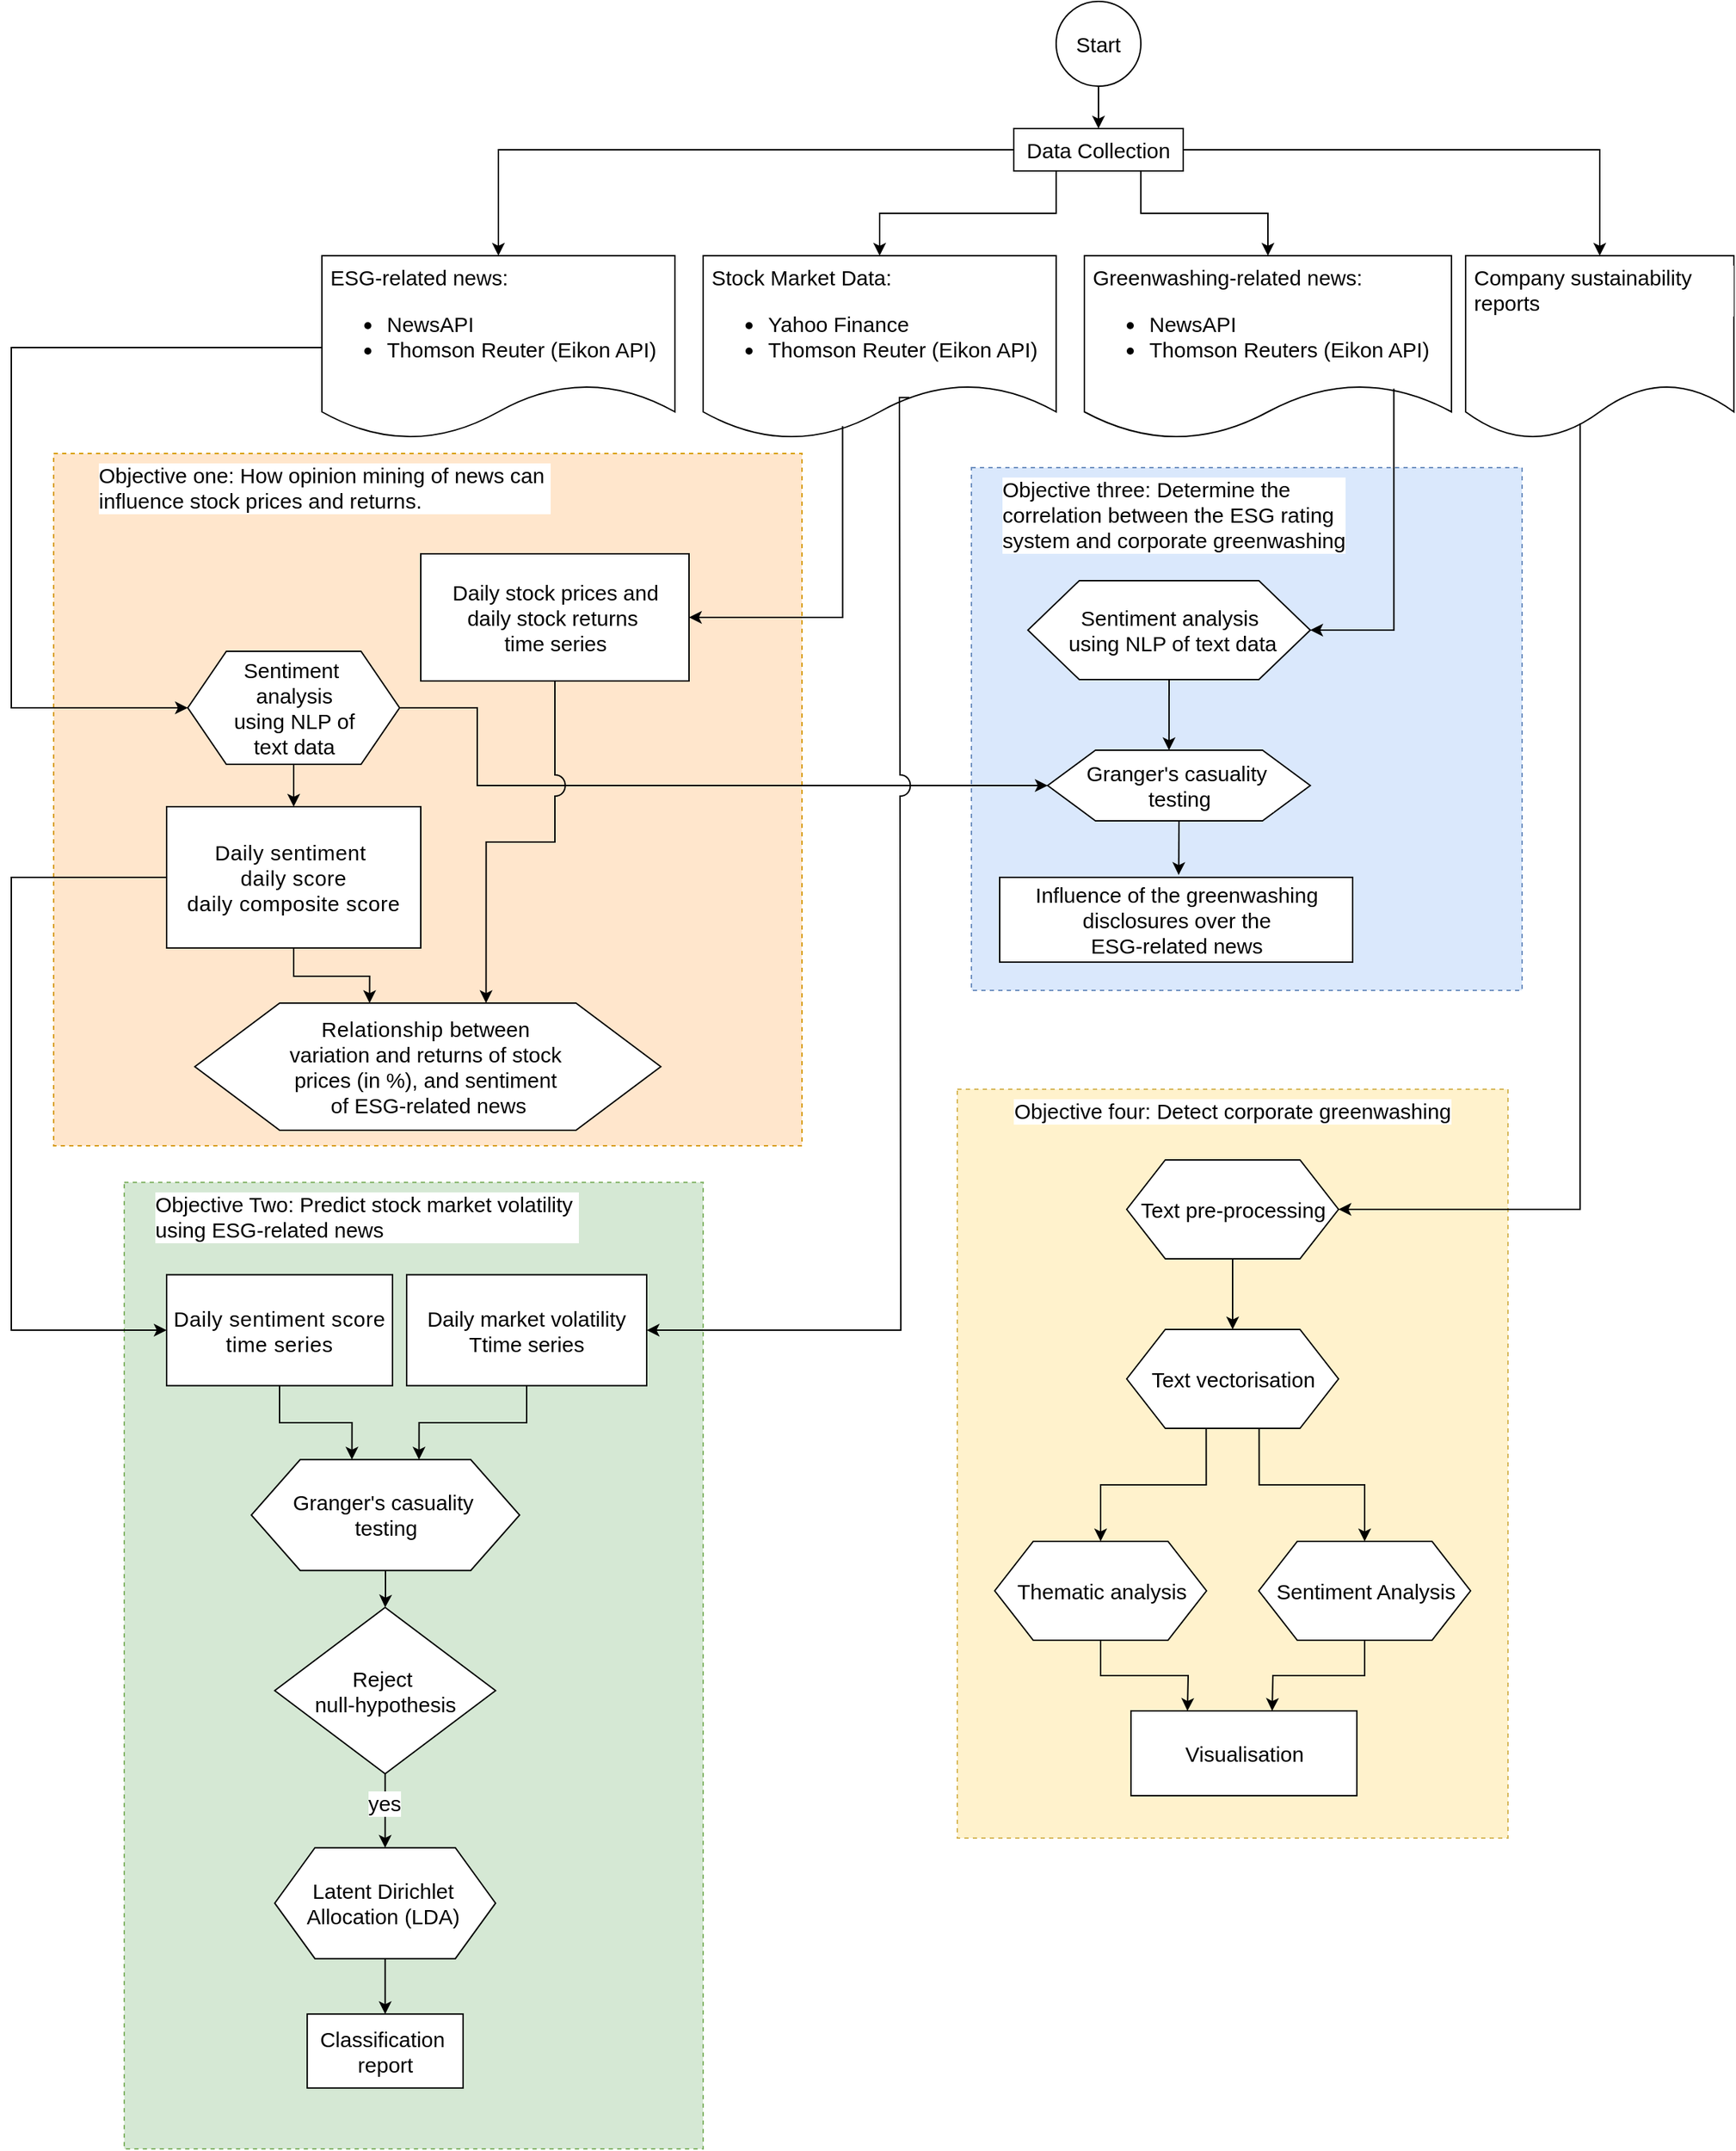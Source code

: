 <mxfile version="24.7.5">
  <diagram name="Page-1" id="VLJDBwGc8tw-kBL-8N2p">
    <mxGraphModel dx="2560" dy="2358" grid="1" gridSize="10" guides="1" tooltips="1" connect="1" arrows="1" fold="1" page="1" pageScale="1" pageWidth="827" pageHeight="1169" math="0" shadow="0">
      <root>
        <mxCell id="0" />
        <mxCell id="1" parent="0" />
        <mxCell id="x328PwAZrwwHZPL1ipOy-11" value="&lt;font style=&quot;font-size: 15px;&quot;&gt;&lt;font style=&quot;font-size: 15px;&quot;&gt;Objective three:&amp;nbsp;&lt;span style=&quot;font-family: sans-serif; font-size: 15.083px; white-space: pre;&quot;&gt;Determine the &lt;/span&gt;&lt;/font&gt;&lt;/font&gt;&lt;div&gt;&lt;font style=&quot;font-size: 15px;&quot;&gt;&lt;font style=&quot;font-size: 15px;&quot;&gt;&lt;span style=&quot;font-family: sans-serif; font-size: 15.083px; white-space: pre;&quot;&gt;correlation &lt;/span&gt;&lt;/font&gt;&lt;/font&gt;&lt;span style=&quot;font-family: sans-serif; font-size: 15.083px; white-space: pre;&quot;&gt;between the &lt;/span&gt;&lt;span style=&quot;font-family: sans-serif; font-size: 15.083px; white-space: pre;&quot;&gt;ESG &lt;/span&gt;&lt;span style=&quot;font-family: sans-serif; font-size: 15.083px; white-space: pre;&quot;&gt;rating &lt;/span&gt;&lt;/div&gt;&lt;div&gt;&lt;span style=&quot;font-family: sans-serif; font-size: 15.083px; white-space: pre;&quot;&gt;system and &lt;/span&gt;&lt;span style=&quot;font-family: sans-serif; font-size: 15.083px; white-space: pre;&quot;&gt;corporate greenwashing&lt;/span&gt;&lt;/div&gt;" style="rounded=0;whiteSpace=wrap;html=1;fontSize=15;verticalAlign=top;horizontal=1;labelBackgroundColor=default;align=left;dashed=1;fillColor=#dae8fc;spacingLeft=20;strokeColor=#6c8ebf;" parent="1" vertex="1">
          <mxGeometry x="490" y="170" width="390" height="370" as="geometry" />
        </mxCell>
        <mxCell id="x328PwAZrwwHZPL1ipOy-22" value="&lt;div style=&quot;font-size: 15px;&quot;&gt;&lt;span style=&quot;font-size: 15px;&quot;&gt;Objective one: H&lt;font face=&quot;sans-serif&quot;&gt;&lt;span style=&quot;white-space: pre;&quot;&gt;ow opinion mining &lt;/span&gt;&lt;/font&gt;&lt;/span&gt;&lt;span style=&quot;font-family: sans-serif; font-size: 15.083px; white-space: pre;&quot;&gt;of news &lt;/span&gt;&lt;span style=&quot;font-family: sans-serif; font-size: 15.083px; white-space: pre;&quot;&gt;can &lt;/span&gt;&lt;/div&gt;&lt;div style=&quot;font-size: 15px;&quot;&gt;&lt;span style=&quot;font-family: sans-serif; font-size: 15.083px; white-space: pre;&quot;&gt;influence &lt;/span&gt;&lt;span style=&quot;font-family: sans-serif; font-size: 15.083px; white-space: pre;&quot;&gt;stock prices and returns.&lt;/span&gt;&lt;font face=&quot;sans-serif&quot;&gt;&lt;span style=&quot;white-space: pre;&quot;&gt; &lt;/span&gt;&lt;/font&gt;&lt;/div&gt;" style="rounded=0;whiteSpace=wrap;html=1;verticalAlign=top;strokeWidth=1;dashed=1;fontSize=15;align=left;labelBackgroundColor=default;movable=1;resizable=1;rotatable=1;deletable=1;editable=1;locked=0;connectable=1;fillColor=#ffe6cc;spacingLeft=30;strokeColor=#d79b00;" parent="1" vertex="1">
          <mxGeometry x="-160" y="160" width="530" height="490" as="geometry" />
        </mxCell>
        <mxCell id="x328PwAZrwwHZPL1ipOy-7" value="&lt;span style=&quot;font-size: 15px;&quot;&gt;Greenwashing-related news:&lt;/span&gt;&lt;br style=&quot;font-size: 15px;&quot;&gt;&lt;ul style=&quot;font-size: 15px;&quot;&gt;&lt;li style=&quot;font-size: 15px;&quot;&gt;&lt;font style=&quot;font-size: 15px;&quot;&gt;NewsAPI&lt;/font&gt;&lt;/li&gt;&lt;li style=&quot;font-size: 15px;&quot;&gt;&lt;font style=&quot;font-size: 15px;&quot;&gt;Thomson Reuters (Eikon API)&lt;/font&gt;&lt;/li&gt;&lt;/ul&gt;" style="shape=document;whiteSpace=wrap;html=1;boundedLbl=1;align=left;fontSize=15;verticalAlign=top;rounded=0;fontColor=#000000;labelBackgroundColor=default;spacingLeft=4;" parent="1" vertex="1">
          <mxGeometry x="570" y="20" width="260" height="130" as="geometry" />
        </mxCell>
        <mxCell id="x328PwAZrwwHZPL1ipOy-20" value="&lt;span style=&quot;font-size: 15px;&quot;&gt;Stock Market Data:&lt;br style=&quot;font-size: 15px;&quot;&gt;&lt;/span&gt;&lt;ul style=&quot;font-size: 15px;&quot;&gt;&lt;li style=&quot;font-size: 15px;&quot;&gt;&lt;span style=&quot;font-size: 15px;&quot;&gt;Yahoo Finance&lt;/span&gt;&lt;/li&gt;&lt;li style=&quot;font-size: 15px;&quot;&gt;&lt;font style=&quot;font-size: 15px;&quot;&gt;Thomson Reuter (Eikon API)&lt;/font&gt;&lt;/li&gt;&lt;/ul&gt;" style="shape=document;whiteSpace=wrap;html=1;boundedLbl=1;align=left;size=0.3;fontSize=15;verticalAlign=top;rounded=0;fontColor=#000000;labelBackgroundColor=default;spacingLeft=4;" parent="1" vertex="1">
          <mxGeometry x="300" y="20" width="250" height="130" as="geometry" />
        </mxCell>
        <mxCell id="x328PwAZrwwHZPL1ipOy-73" style="edgeStyle=orthogonalEdgeStyle;orthogonalLoop=1;jettySize=auto;html=1;fontSize=15;" parent="1" source="x328PwAZrwwHZPL1ipOy-71" target="x328PwAZrwwHZPL1ipOy-72" edge="1">
          <mxGeometry relative="1" as="geometry" />
        </mxCell>
        <mxCell id="x328PwAZrwwHZPL1ipOy-71" value="&lt;font style=&quot;font-size: 15px;&quot;&gt;Start&lt;/font&gt;" style="strokeWidth=1;html=1;shape=mxgraph.flowchart.start_2;whiteSpace=wrap;fontSize=15;" parent="1" vertex="1">
          <mxGeometry x="550" y="-160" width="60" height="60" as="geometry" />
        </mxCell>
        <mxCell id="x328PwAZrwwHZPL1ipOy-72" value="&lt;font style=&quot;font-size: 15px;&quot;&gt;Data Collection&lt;/font&gt;" style="rounded=0;whiteSpace=wrap;html=1;fontSize=15;verticalAlign=middle;fontColor=#000000;labelBackgroundColor=default;" parent="1" vertex="1">
          <mxGeometry x="520" y="-70" width="120" height="30" as="geometry" />
        </mxCell>
        <mxCell id="x328PwAZrwwHZPL1ipOy-76" value="Company sustainability reports" style="shape=document;whiteSpace=wrap;html=1;boundedLbl=1;align=left;fontSize=15;verticalAlign=top;rounded=0;fontColor=#000000;labelBackgroundColor=default;spacingLeft=4;" parent="1" vertex="1">
          <mxGeometry x="840" y="20" width="190" height="130" as="geometry" />
        </mxCell>
        <mxCell id="x328PwAZrwwHZPL1ipOy-122" style="edgeStyle=orthogonalEdgeStyle;curved=0;rounded=0;jumpStyle=arc;jumpSize=15;orthogonalLoop=1;jettySize=auto;html=1;entryX=0;entryY=0.5;entryDx=0;entryDy=0;strokeColor=default;strokeWidth=1;align=center;verticalAlign=middle;fontFamily=Helvetica;fontSize=10;fontColor=#000000;labelBackgroundColor=default;endArrow=classic;" parent="1" source="x328PwAZrwwHZPL1ipOy-42" target="x328PwAZrwwHZPL1ipOy-61" edge="1">
          <mxGeometry relative="1" as="geometry">
            <Array as="points">
              <mxPoint x="140" y="340" />
              <mxPoint x="140" y="395" />
            </Array>
          </mxGeometry>
        </mxCell>
        <mxCell id="x328PwAZrwwHZPL1ipOy-42" value="&lt;span style=&quot;text-align: start; font-size: 15px;&quot;&gt;&lt;font style=&quot;font-size: 15px;&quot;&gt;Sentiment&amp;nbsp;&lt;/font&gt;&lt;/span&gt;&lt;div style=&quot;font-size: 15px;&quot;&gt;&lt;span style=&quot;text-align: start; font-size: 15px;&quot;&gt;&lt;font style=&quot;font-size: 15px;&quot;&gt;analysis&lt;/font&gt;&lt;/span&gt;&lt;div style=&quot;font-size: 15px;&quot;&gt;&lt;span style=&quot;text-align: start; font-size: 15px;&quot;&gt;&lt;font style=&quot;font-size: 15px;&quot;&gt;&amp;nbsp;using NLP of&amp;nbsp;&lt;/font&gt;&lt;/span&gt;&lt;/div&gt;&lt;div style=&quot;font-size: 15px;&quot;&gt;&lt;span style=&quot;text-align: start; font-size: 15px;&quot;&gt;&lt;font style=&quot;font-size: 15px;&quot;&gt;text data&lt;/font&gt;&lt;/span&gt;&lt;/div&gt;&lt;/div&gt;" style="verticalLabelPosition=middle;verticalAlign=middle;html=1;shape=hexagon;perimeter=hexagonPerimeter2;arcSize=6;size=0.182;labelPosition=center;align=center;rounded=0;fontColor=#000000;labelBackgroundColor=default;fontSize=15;" parent="1" vertex="1">
          <mxGeometry x="-65" y="300" width="150" height="80" as="geometry" />
        </mxCell>
        <mxCell id="x328PwAZrwwHZPL1ipOy-27" value="&lt;span style=&quot;font-size: 15px;&quot;&gt;Daily stock prices and daily stock returns&amp;nbsp;&lt;/span&gt;&lt;div style=&quot;font-size: 15px;&quot;&gt;&lt;span style=&quot;font-size: 15px;&quot;&gt;time series&lt;/span&gt;&lt;/div&gt;" style="rounded=0;whiteSpace=wrap;html=1;fontSize=15;fontColor=#000000;labelBackgroundColor=default;spacingLeft=7;spacingRight=6;" parent="1" vertex="1">
          <mxGeometry x="100" y="231" width="190" height="90" as="geometry" />
        </mxCell>
        <mxCell id="x328PwAZrwwHZPL1ipOy-28" value="&lt;div style=&quot;font-size: 15px;&quot;&gt;&lt;font style=&quot;font-size: 15px;&quot;&gt;&lt;span style=&quot;font-size: 15px; letter-spacing: 0.32px;&quot;&gt;Daily sentiment&amp;nbsp;&lt;/span&gt;&lt;/font&gt;&lt;/div&gt;&lt;div style=&quot;font-size: 15px;&quot;&gt;&lt;font style=&quot;font-size: 15px;&quot;&gt;&lt;span style=&quot;font-size: 15px; letter-spacing: 0.32px;&quot;&gt;daily score&lt;/span&gt;&lt;/font&gt;&lt;/div&gt;&lt;div style=&quot;font-size: 15px;&quot;&gt;&lt;font style=&quot;font-size: 15px;&quot;&gt;&lt;span style=&quot;font-size: 15px; letter-spacing: 0.32px;&quot;&gt;daily composite score&lt;/span&gt;&lt;/font&gt;&lt;/div&gt;" style="rounded=0;whiteSpace=wrap;html=1;fontSize=15;fontColor=#000000;labelBackgroundColor=default;" parent="1" vertex="1">
          <mxGeometry x="-80" y="410" width="180" height="100" as="geometry" />
        </mxCell>
        <mxCell id="x328PwAZrwwHZPL1ipOy-30" value="&lt;div style=&quot;font-size: 15px;&quot;&gt;&lt;font face=&quot;Helvetica&quot; style=&quot;font-size: 15px;&quot;&gt;&lt;font style=&quot;font-size: 15px;&quot;&gt;&lt;span style=&quot;letter-spacing: 0.32px; font-size: 15px;&quot;&gt;Relationship&amp;nbsp;&lt;/span&gt;&lt;/font&gt;&lt;span style=&quot;font-size: 15px;&quot;&gt;between&amp;nbsp;&lt;/span&gt;&lt;/font&gt;&lt;/div&gt;&lt;div style=&quot;font-size: 15px;&quot;&gt;&lt;font style=&quot;font-size: 15px;&quot;&gt;&lt;font face=&quot;Helvetica&quot; style=&quot;font-size: 15px;&quot;&gt;&lt;span style=&quot;font-size: 15px;&quot;&gt;variation&amp;nbsp;&lt;/span&gt;&lt;/font&gt;&lt;font style=&quot;font-size: 15px;&quot; face=&quot;Helvetica&quot;&gt;and returns&amp;nbsp;&lt;/font&gt;of stock&amp;nbsp;&lt;/font&gt;&lt;/div&gt;&lt;div style=&quot;font-size: 15px;&quot;&gt;&lt;font style=&quot;font-size: 15px;&quot;&gt;prices (in %)&lt;font style=&quot;font-size: 15px;&quot; face=&quot;Helvetica&quot;&gt;,&amp;nbsp;&lt;/font&gt;&lt;/font&gt;&lt;font face=&quot;Helvetica&quot; style=&quot;font-size: 15px;&quot;&gt;and sentiment&amp;nbsp;&lt;/font&gt;&lt;/div&gt;&lt;div style=&quot;font-size: 15px;&quot;&gt;&lt;font face=&quot;Helvetica&quot; style=&quot;font-size: 15px;&quot;&gt;of&amp;nbsp;&lt;/font&gt;ESG-related news&lt;/div&gt;&#x9;&#x9;" style="verticalLabelPosition=middle;verticalAlign=middle;html=1;shape=hexagon;perimeter=hexagonPerimeter2;arcSize=6;size=0.182;labelPosition=center;align=center;rounded=0;fontColor=#000000;labelBackgroundColor=default;fontSize=15;" parent="1" vertex="1">
          <mxGeometry x="-60" y="549" width="330" height="90" as="geometry" />
        </mxCell>
        <mxCell id="x328PwAZrwwHZPL1ipOy-60" value="&lt;span style=&quot;text-align: start; font-size: 15px;&quot;&gt;&lt;font style=&quot;font-size: 15px;&quot;&gt;Sentiment analysis&lt;/font&gt;&lt;/span&gt;&lt;div style=&quot;font-size: 15px;&quot;&gt;&lt;span style=&quot;text-align: start; font-size: 15px;&quot;&gt;&lt;font style=&quot;font-size: 15px;&quot;&gt;&amp;nbsp;using NLP of text data&lt;/font&gt;&lt;/span&gt;&lt;/div&gt;" style="verticalLabelPosition=middle;verticalAlign=middle;html=1;shape=hexagon;perimeter=hexagonPerimeter2;arcSize=6;size=0.182;labelPosition=center;align=center;rounded=0;fontColor=#000000;labelBackgroundColor=default;fontSize=15;" parent="1" vertex="1">
          <mxGeometry x="530" y="250" width="200" height="70" as="geometry" />
        </mxCell>
        <mxCell id="x328PwAZrwwHZPL1ipOy-61" value="&lt;span style=&quot;white-space: pre; font-size: 15px;&quot;&gt;&lt;font style=&quot;font-size: 15px;&quot; face=&quot;Helvetica&quot;&gt;Granger&#39;s casuality &lt;/font&gt;&lt;/span&gt;&lt;div style=&quot;font-size: 15px;&quot;&gt;&lt;span style=&quot;white-space: pre; font-size: 15px;&quot;&gt;&lt;font style=&quot;font-size: 15px;&quot; face=&quot;Helvetica&quot;&gt;testing&lt;/font&gt;&lt;/span&gt;&lt;/div&gt;" style="verticalLabelPosition=middle;verticalAlign=middle;html=1;shape=hexagon;perimeter=hexagonPerimeter2;arcSize=6;size=0.182;labelPosition=center;align=center;rounded=0;fontColor=#000000;labelBackgroundColor=default;fontSize=15;" parent="1" vertex="1">
          <mxGeometry x="544" y="370" width="186" height="50" as="geometry" />
        </mxCell>
        <mxCell id="x328PwAZrwwHZPL1ipOy-65" value="Influence of the greenwashing &#xa;disclosures over the &#xa;ESG-related news" style="verticalLabelPosition=middle;verticalAlign=middle;html=1;shape=mxgraph.basic.rect;fillColor2=none;strokeWidth=1;size=20;indent=5;labelPosition=center;align=center;spacing=0;spacingTop=0;spacingBottom=0;fontSize=15;" parent="1" vertex="1">
          <mxGeometry x="510" y="460" width="250" height="60" as="geometry" />
        </mxCell>
        <mxCell id="x328PwAZrwwHZPL1ipOy-91" style="edgeStyle=orthogonalEdgeStyle;orthogonalLoop=1;jettySize=auto;html=1;exitX=0.5;exitY=1;exitDx=0;exitDy=0;fontSize=15;" parent="1" edge="1">
          <mxGeometry relative="1" as="geometry">
            <mxPoint x="685" y="540" as="sourcePoint" />
            <mxPoint x="685" y="540" as="targetPoint" />
          </mxGeometry>
        </mxCell>
        <mxCell id="x328PwAZrwwHZPL1ipOy-120" style="edgeStyle=orthogonalEdgeStyle;curved=0;rounded=0;jumpStyle=arc;jumpSize=15;orthogonalLoop=1;jettySize=auto;html=1;entryX=0;entryY=0.5;entryDx=0;entryDy=0;strokeColor=default;strokeWidth=1;align=center;verticalAlign=middle;fontFamily=Helvetica;fontSize=10;fontColor=#000000;labelBackgroundColor=default;endArrow=classic;" parent="1" source="c09OnCcUlVke61fUeDF4-2" target="x328PwAZrwwHZPL1ipOy-42" edge="1">
          <mxGeometry relative="1" as="geometry">
            <Array as="points">
              <mxPoint x="-190" y="85" />
              <mxPoint x="-190" y="340" />
            </Array>
          </mxGeometry>
        </mxCell>
        <mxCell id="c09OnCcUlVke61fUeDF4-2" value="&lt;font style=&quot;font-size: 15px;&quot;&gt;ESG-related news:&lt;/font&gt;&lt;div style=&quot;font-size: 15px;&quot;&gt;&lt;ul style=&quot;font-size: 15px;&quot;&gt;&lt;li style=&quot;font-size: 15px;&quot;&gt;&lt;font style=&quot;font-size: 15px;&quot;&gt;NewsAPI&lt;/font&gt;&lt;/li&gt;&lt;li style=&quot;font-size: 15px;&quot;&gt;&lt;font style=&quot;font-size: 15px;&quot;&gt;Thomson Reuter (Eikon API)&lt;/font&gt;&lt;/li&gt;&lt;/ul&gt;&lt;/div&gt;" style="shape=document;whiteSpace=wrap;html=1;boundedLbl=1;align=left;fontSize=15;verticalAlign=top;rounded=0;fontColor=#000000;labelBackgroundColor=default;spacingLeft=4;" parent="1" vertex="1">
          <mxGeometry x="30" y="20" width="250" height="130" as="geometry" />
        </mxCell>
        <mxCell id="x328PwAZrwwHZPL1ipOy-118" style="edgeStyle=orthogonalEdgeStyle;curved=0;rounded=0;jumpStyle=arc;jumpSize=15;orthogonalLoop=1;jettySize=auto;html=1;entryX=0.462;entryY=0;entryDx=0;entryDy=0;entryPerimeter=0;strokeColor=default;strokeWidth=1;align=center;verticalAlign=middle;fontFamily=Helvetica;fontSize=10;fontColor=#000000;labelBackgroundColor=default;endArrow=classic;" parent="1" source="x328PwAZrwwHZPL1ipOy-60" target="x328PwAZrwwHZPL1ipOy-61" edge="1">
          <mxGeometry relative="1" as="geometry" />
        </mxCell>
        <mxCell id="x328PwAZrwwHZPL1ipOy-119" style="edgeStyle=orthogonalEdgeStyle;curved=0;rounded=0;jumpStyle=arc;jumpSize=15;orthogonalLoop=1;jettySize=auto;html=1;entryX=0.507;entryY=-0.028;entryDx=0;entryDy=0;entryPerimeter=0;strokeColor=default;strokeWidth=1;align=center;verticalAlign=middle;fontFamily=Helvetica;fontSize=10;fontColor=#000000;labelBackgroundColor=default;endArrow=classic;" parent="1" source="x328PwAZrwwHZPL1ipOy-61" target="x328PwAZrwwHZPL1ipOy-65" edge="1">
          <mxGeometry relative="1" as="geometry" />
        </mxCell>
        <mxCell id="x328PwAZrwwHZPL1ipOy-10" value="&lt;font style=&quot;font-size: 15px;&quot;&gt;&lt;font style=&quot;font-size: 15px;&quot;&gt;Objective&lt;font style=&quot;font-size: 15px;&quot;&gt; Two: Predict&amp;nbsp;&lt;/font&gt;&lt;/font&gt;&lt;span style=&quot;font-family: sans-serif; white-space: pre; font-size: 15px;&quot;&gt;&lt;font style=&quot;font-size: 15px;&quot;&gt;stock market volatility &lt;/font&gt;&lt;/span&gt;&lt;/font&gt;&lt;div&gt;&lt;span style=&quot;font-family: sans-serif; white-space: pre;&quot;&gt;using ESG-related news&lt;/span&gt;&lt;/div&gt;" style="rounded=0;whiteSpace=wrap;html=1;verticalAlign=top;fontSize=15;align=left;dashed=1;labelBackgroundColor=default;fillColor=#d5e8d4;spacingLeft=20;strokeColor=#82b366;" parent="1" vertex="1">
          <mxGeometry x="-110" y="675.87" width="410" height="684.13" as="geometry" />
        </mxCell>
        <mxCell id="x328PwAZrwwHZPL1ipOy-33" value="&lt;div style=&quot;font-size: 15px;&quot;&gt;&lt;span style=&quot;font-size: 15px;&quot;&gt;Daily market volatility&lt;/span&gt;&lt;/div&gt;&lt;div style=&quot;font-size: 15px;&quot;&gt;&lt;span style=&quot;font-size: 15px;&quot;&gt;Ttime series&lt;/span&gt;&lt;/div&gt;" style="rounded=0;whiteSpace=wrap;html=1;fontSize=15;fontColor=#000000;labelBackgroundColor=default;" parent="1" vertex="1">
          <mxGeometry x="90" y="741.28" width="170.01" height="78.5" as="geometry" />
        </mxCell>
        <mxCell id="x328PwAZrwwHZPL1ipOy-37" value="&lt;div style=&quot;font-size: 15px;&quot;&gt;&lt;font style=&quot;font-size: 15px;&quot;&gt;&lt;font style=&quot;font-size: 15px;&quot;&gt;&lt;span style=&quot;font-size: 15px; letter-spacing: 0.32px;&quot;&gt;Daily sentiment s&lt;/span&gt;&lt;/font&gt;&lt;span style=&quot;letter-spacing: 0.32px; font-size: 15px;&quot;&gt;core&lt;/span&gt;&lt;/font&gt;&lt;/div&gt;&lt;div style=&quot;font-size: 15px;&quot;&gt;&lt;span style=&quot;letter-spacing: 0.32px; font-size: 15px;&quot;&gt;&lt;font style=&quot;font-size: 15px;&quot;&gt;time series&lt;/font&gt;&lt;/span&gt;&lt;/div&gt;" style="rounded=0;whiteSpace=wrap;html=1;fontSize=15;fontColor=#000000;labelBackgroundColor=default;" parent="1" vertex="1">
          <mxGeometry x="-80" y="741.28" width="160" height="78.5" as="geometry" />
        </mxCell>
        <mxCell id="x328PwAZrwwHZPL1ipOy-38" value="&lt;span style=&quot;white-space: pre; font-size: 15px;&quot;&gt;&lt;font style=&quot;font-size: 15px;&quot; face=&quot;Helvetica&quot;&gt;Granger&#39;s casuality &lt;/font&gt;&lt;/span&gt;&lt;div style=&quot;font-size: 15px;&quot;&gt;&lt;span style=&quot;white-space: pre; font-size: 15px;&quot;&gt;&lt;font style=&quot;font-size: 15px;&quot; face=&quot;Helvetica&quot;&gt;testing&lt;/font&gt;&lt;/span&gt;&lt;/div&gt;" style="verticalLabelPosition=middle;verticalAlign=middle;html=1;shape=hexagon;perimeter=hexagonPerimeter2;arcSize=6;size=0.182;labelPosition=center;align=center;rounded=0;fontColor=#000000;labelBackgroundColor=default;fontSize=15;" parent="1" vertex="1">
          <mxGeometry x="-20" y="872.11" width="190" height="78.5" as="geometry" />
        </mxCell>
        <mxCell id="x328PwAZrwwHZPL1ipOy-43" value="&lt;font style=&quot;font-size: 15px;&quot;&gt;Reject&amp;nbsp;&lt;/font&gt;&lt;div style=&quot;font-size: 15px;&quot;&gt;&lt;font style=&quot;font-size: 15px;&quot;&gt;null-hypothesis&lt;/font&gt;&lt;/div&gt;" style="strokeWidth=1;html=1;shape=mxgraph.flowchart.decision;whiteSpace=wrap;rounded=0;fontColor=#000000;labelBackgroundColor=default;fontSize=15;" parent="1" vertex="1">
          <mxGeometry x="-3.413" y="976.77" width="156.378" height="117.743" as="geometry" />
        </mxCell>
        <mxCell id="x328PwAZrwwHZPL1ipOy-54" value="&lt;span style=&quot;text-align: start; white-space-collapse: preserve; font-size: 15px;&quot;&gt;&lt;font face=&quot;Helvetica&quot; style=&quot;font-size: 15px;&quot;&gt;Latent Dirichlet &lt;/font&gt;&lt;/span&gt;&lt;div style=&quot;font-size: 15px;&quot;&gt;&lt;span style=&quot;text-align: start; white-space-collapse: preserve; font-size: 15px;&quot;&gt;&lt;font face=&quot;Helvetica&quot; style=&quot;font-size: 15px;&quot;&gt;Allocation (LDA) &lt;/font&gt;&lt;/span&gt;&lt;/div&gt;" style="verticalLabelPosition=middle;verticalAlign=middle;html=1;shape=hexagon;perimeter=hexagonPerimeter2;arcSize=6;size=0.182;labelPosition=center;align=center;rounded=0;fontColor=#000000;labelBackgroundColor=default;fontSize=15;" parent="1" vertex="1">
          <mxGeometry x="-3.413" y="1146.844" width="156.378" height="78.496" as="geometry" />
        </mxCell>
        <mxCell id="x328PwAZrwwHZPL1ipOy-57" value="&lt;font style=&quot;font-size: 15px;&quot;&gt;Classification&amp;nbsp;&lt;/font&gt;&lt;div style=&quot;font-size: 15px;&quot;&gt;&lt;font style=&quot;font-size: 15px;&quot;&gt;report&lt;/font&gt;&lt;/div&gt;" style="rounded=0;whiteSpace=wrap;html=1;verticalAlign=middle;fontSize=15;fontColor=#000000;labelBackgroundColor=default;" parent="1" vertex="1">
          <mxGeometry x="19.583" y="1264.587" width="110.385" height="52.33" as="geometry" />
        </mxCell>
        <mxCell id="x328PwAZrwwHZPL1ipOy-40" style="edgeStyle=orthogonalEdgeStyle;rounded=0;orthogonalLoop=1;jettySize=auto;html=1;entryX=0.625;entryY=0;entryDx=0;entryDy=0;exitX=0.5;exitY=1;exitDx=0;exitDy=0;fontColor=#000000;labelBackgroundColor=default;jumpStyle=arc;jumpSize=15;fontSize=15;" parent="1" source="x328PwAZrwwHZPL1ipOy-33" target="x328PwAZrwwHZPL1ipOy-38" edge="1">
          <mxGeometry relative="1" as="geometry" />
        </mxCell>
        <mxCell id="x328PwAZrwwHZPL1ipOy-69" style="edgeStyle=orthogonalEdgeStyle;orthogonalLoop=1;jettySize=auto;html=1;entryX=0.375;entryY=0;entryDx=0;entryDy=0;rounded=0;curved=0;jumpStyle=arc;jumpSize=15;fontSize=15;" parent="1" source="x328PwAZrwwHZPL1ipOy-37" target="x328PwAZrwwHZPL1ipOy-38" edge="1">
          <mxGeometry relative="1" as="geometry" />
        </mxCell>
        <mxCell id="x328PwAZrwwHZPL1ipOy-44" style="edgeStyle=orthogonalEdgeStyle;rounded=0;orthogonalLoop=1;jettySize=auto;html=1;exitX=0.5;exitY=1;exitDx=0;exitDy=0;fontColor=#000000;labelBackgroundColor=default;jumpStyle=arc;jumpSize=15;fontSize=15;" parent="1" source="x328PwAZrwwHZPL1ipOy-38" target="x328PwAZrwwHZPL1ipOy-43" edge="1">
          <mxGeometry relative="1" as="geometry" />
        </mxCell>
        <mxCell id="x328PwAZrwwHZPL1ipOy-55" value="" style="edgeStyle=orthogonalEdgeStyle;rounded=0;orthogonalLoop=1;jettySize=auto;html=1;fontColor=#000000;labelBackgroundColor=default;jumpStyle=arc;jumpSize=15;fontSize=15;" parent="1" source="x328PwAZrwwHZPL1ipOy-43" target="x328PwAZrwwHZPL1ipOy-54" edge="1">
          <mxGeometry relative="1" as="geometry">
            <mxPoint x="74.776" y="1173.009" as="targetPoint" />
            <mxPoint x="74.776" y="1081.431" as="sourcePoint" />
          </mxGeometry>
        </mxCell>
        <mxCell id="x328PwAZrwwHZPL1ipOy-56" value="yes" style="edgeLabel;html=1;align=center;verticalAlign=middle;resizable=0;points=[];rounded=0;fontColor=#000000;labelBackgroundColor=default;fontSize=15;" parent="x328PwAZrwwHZPL1ipOy-55" vertex="1" connectable="0">
          <mxGeometry x="-0.231" y="-1" relative="1" as="geometry">
            <mxPoint as="offset" />
          </mxGeometry>
        </mxCell>
        <mxCell id="x328PwAZrwwHZPL1ipOy-58" style="edgeStyle=orthogonalEdgeStyle;orthogonalLoop=1;jettySize=auto;html=1;exitX=0.5;exitY=1;exitDx=0;exitDy=0;fontColor=#000000;labelBackgroundColor=default;jumpStyle=arc;jumpSize=15;fontSize=15;" parent="1" source="x328PwAZrwwHZPL1ipOy-54" target="x328PwAZrwwHZPL1ipOy-57" edge="1">
          <mxGeometry relative="1" as="geometry" />
        </mxCell>
        <mxCell id="x328PwAZrwwHZPL1ipOy-114" style="edgeStyle=orthogonalEdgeStyle;curved=0;rounded=0;jumpStyle=arc;jumpSize=15;orthogonalLoop=1;jettySize=auto;html=1;strokeColor=default;strokeWidth=1;align=center;verticalAlign=middle;fontFamily=Helvetica;fontSize=10;fontColor=#000000;labelBackgroundColor=default;endArrow=classic;exitX=0.584;exitY=0.772;exitDx=0;exitDy=0;exitPerimeter=0;entryX=1;entryY=0.5;entryDx=0;entryDy=0;" parent="1" source="x328PwAZrwwHZPL1ipOy-20" target="x328PwAZrwwHZPL1ipOy-33" edge="1">
          <mxGeometry relative="1" as="geometry">
            <mxPoint x="425" y="815.87" as="targetPoint" />
            <mxPoint x="441.5" y="210.0" as="sourcePoint" />
            <Array as="points">
              <mxPoint x="439" y="120" />
              <mxPoint x="439" y="210" />
              <mxPoint x="440" y="762" />
            </Array>
          </mxGeometry>
        </mxCell>
        <mxCell id="x328PwAZrwwHZPL1ipOy-94" value="Pointers" parent="0" />
        <mxCell id="x328PwAZrwwHZPL1ipOy-107" value="&lt;font style=&quot;font-size: 15px;&quot;&gt;&lt;font style=&quot;font-size: 15px;&quot;&gt;Objective four: Detect corporate&amp;nbsp;&lt;/font&gt;&lt;font style=&quot;font-size: 15px;&quot; face=&quot;sans-serif&quot;&gt;&lt;span style=&quot;white-space: pre; font-size: 15px;&quot;&gt;greenwashing&lt;/span&gt;&lt;/font&gt;&lt;br style=&quot;font-size: 15px;&quot;&gt;&lt;/font&gt;" style="rounded=0;whiteSpace=wrap;html=1;fontSize=15;verticalAlign=top;horizontal=1;labelBackgroundColor=default;align=center;dashed=1;fillColor=#fff2cc;movable=1;resizable=1;rotatable=1;deletable=1;editable=1;locked=0;connectable=1;spacingLeft=0;strokeColor=#d6b656;" parent="x328PwAZrwwHZPL1ipOy-94" vertex="1">
          <mxGeometry x="480" y="610" width="390" height="530" as="geometry" />
        </mxCell>
        <mxCell id="x328PwAZrwwHZPL1ipOy-81" style="edgeStyle=orthogonalEdgeStyle;orthogonalLoop=1;jettySize=auto;html=1;entryX=1;entryY=0.5;entryDx=0;entryDy=0;rounded=0;curved=0;jumpStyle=arc;jumpSize=15;fontSize=15;exitX=0.395;exitY=0.928;exitDx=0;exitDy=0;exitPerimeter=0;" parent="x328PwAZrwwHZPL1ipOy-94" source="x328PwAZrwwHZPL1ipOy-20" target="x328PwAZrwwHZPL1ipOy-27" edge="1">
          <mxGeometry relative="1" as="geometry">
            <Array as="points">
              <mxPoint x="399" y="276" />
            </Array>
          </mxGeometry>
        </mxCell>
        <mxCell id="x328PwAZrwwHZPL1ipOy-83" style="edgeStyle=orthogonalEdgeStyle;orthogonalLoop=1;jettySize=auto;html=1;exitX=0.5;exitY=1;exitDx=0;exitDy=0;entryX=0.625;entryY=0;entryDx=0;entryDy=0;jumpStyle=arc;rounded=0;curved=0;jumpSize=15;fontSize=15;" parent="x328PwAZrwwHZPL1ipOy-94" source="x328PwAZrwwHZPL1ipOy-27" target="x328PwAZrwwHZPL1ipOy-30" edge="1">
          <mxGeometry relative="1" as="geometry" />
        </mxCell>
        <mxCell id="x328PwAZrwwHZPL1ipOy-82" style="edgeStyle=orthogonalEdgeStyle;orthogonalLoop=1;jettySize=auto;html=1;entryX=0.375;entryY=0;entryDx=0;entryDy=0;rounded=0;curved=0;jumpStyle=arc;jumpSize=15;fontSize=15;" parent="x328PwAZrwwHZPL1ipOy-94" source="x328PwAZrwwHZPL1ipOy-28" target="x328PwAZrwwHZPL1ipOy-30" edge="1">
          <mxGeometry relative="1" as="geometry" />
        </mxCell>
        <mxCell id="x328PwAZrwwHZPL1ipOy-84" style="edgeStyle=orthogonalEdgeStyle;orthogonalLoop=1;jettySize=auto;html=1;entryX=0.5;entryY=0;entryDx=0;entryDy=0;jumpStyle=arc;jumpSize=15;fontSize=15;" parent="x328PwAZrwwHZPL1ipOy-94" source="x328PwAZrwwHZPL1ipOy-42" target="x328PwAZrwwHZPL1ipOy-28" edge="1">
          <mxGeometry relative="1" as="geometry" />
        </mxCell>
        <mxCell id="x328PwAZrwwHZPL1ipOy-35" style="edgeStyle=orthogonalEdgeStyle;rounded=0;orthogonalLoop=1;jettySize=auto;html=1;exitX=0;exitY=0.5;exitDx=0;exitDy=0;fontColor=#000000;labelBackgroundColor=default;jumpStyle=arc;jumpSize=15;fontSize=15;entryX=0;entryY=0.5;entryDx=0;entryDy=0;" parent="x328PwAZrwwHZPL1ipOy-94" source="x328PwAZrwwHZPL1ipOy-28" target="x328PwAZrwwHZPL1ipOy-37" edge="1">
          <mxGeometry relative="1" as="geometry">
            <mxPoint x="-70" y="755.87" as="targetPoint" />
            <mxPoint x="-65.0" y="325.87" as="sourcePoint" />
            <Array as="points">
              <mxPoint x="-190" y="460" />
              <mxPoint x="-190" y="781" />
            </Array>
          </mxGeometry>
        </mxCell>
        <mxCell id="x328PwAZrwwHZPL1ipOy-79" style="edgeStyle=orthogonalEdgeStyle;orthogonalLoop=1;jettySize=auto;html=1;exitX=0.75;exitY=1;exitDx=0;exitDy=0;entryX=0.5;entryY=0;entryDx=0;entryDy=0;rounded=0;curved=0;jumpStyle=arc;jumpSize=15;fontSize=15;" parent="x328PwAZrwwHZPL1ipOy-94" source="x328PwAZrwwHZPL1ipOy-72" target="x328PwAZrwwHZPL1ipOy-7" edge="1">
          <mxGeometry relative="1" as="geometry" />
        </mxCell>
        <mxCell id="x328PwAZrwwHZPL1ipOy-80" style="edgeStyle=orthogonalEdgeStyle;orthogonalLoop=1;jettySize=auto;html=1;entryX=0.5;entryY=0;entryDx=0;entryDy=0;rounded=0;curved=0;jumpStyle=arc;jumpSize=15;fontSize=15;" parent="x328PwAZrwwHZPL1ipOy-94" source="x328PwAZrwwHZPL1ipOy-72" target="x328PwAZrwwHZPL1ipOy-76" edge="1">
          <mxGeometry relative="1" as="geometry" />
        </mxCell>
        <mxCell id="x328PwAZrwwHZPL1ipOy-78" style="edgeStyle=orthogonalEdgeStyle;orthogonalLoop=1;jettySize=auto;html=1;exitX=0.25;exitY=1;exitDx=0;exitDy=0;entryX=0.5;entryY=0;entryDx=0;entryDy=0;rounded=0;curved=0;jumpStyle=arc;jumpSize=15;fontSize=15;" parent="x328PwAZrwwHZPL1ipOy-94" source="x328PwAZrwwHZPL1ipOy-72" target="x328PwAZrwwHZPL1ipOy-20" edge="1">
          <mxGeometry relative="1" as="geometry" />
        </mxCell>
        <mxCell id="x328PwAZrwwHZPL1ipOy-77" style="edgeStyle=orthogonalEdgeStyle;orthogonalLoop=1;jettySize=auto;html=1;entryX=0.5;entryY=0;entryDx=0;entryDy=0;rounded=0;curved=0;jumpStyle=arc;jumpSize=15;fontSize=15;" parent="x328PwAZrwwHZPL1ipOy-94" source="x328PwAZrwwHZPL1ipOy-72" target="c09OnCcUlVke61fUeDF4-2" edge="1">
          <mxGeometry relative="1" as="geometry" />
        </mxCell>
        <mxCell id="x328PwAZrwwHZPL1ipOy-90" style="edgeStyle=orthogonalEdgeStyle;orthogonalLoop=1;jettySize=auto;html=1;exitX=0.843;exitY=0.724;exitDx=0;exitDy=0;exitPerimeter=0;rounded=0;curved=0;jumpStyle=arc;jumpSize=15;fontSize=15;entryX=1;entryY=0.5;entryDx=0;entryDy=0;" parent="x328PwAZrwwHZPL1ipOy-94" source="x328PwAZrwwHZPL1ipOy-7" target="x328PwAZrwwHZPL1ipOy-60" edge="1">
          <mxGeometry relative="1" as="geometry">
            <Array as="points">
              <mxPoint x="789" y="285" />
            </Array>
          </mxGeometry>
        </mxCell>
        <mxCell id="x328PwAZrwwHZPL1ipOy-101" style="edgeStyle=orthogonalEdgeStyle;orthogonalLoop=1;jettySize=auto;html=1;fontSize=15;" parent="x328PwAZrwwHZPL1ipOy-94" source="x328PwAZrwwHZPL1ipOy-96" target="x328PwAZrwwHZPL1ipOy-97" edge="1">
          <mxGeometry relative="1" as="geometry" />
        </mxCell>
        <mxCell id="x328PwAZrwwHZPL1ipOy-96" value="&lt;div style=&quot;text-align: start; font-size: 15px;&quot;&gt;&lt;span style=&quot;font-size: 15px;&quot;&gt;Text pre-processing&lt;/span&gt;&lt;/div&gt;" style="verticalLabelPosition=middle;verticalAlign=middle;html=1;shape=hexagon;perimeter=hexagonPerimeter2;arcSize=6;size=0.182;labelPosition=center;align=center;rounded=0;fontColor=#000000;labelBackgroundColor=default;fontSize=15;" parent="x328PwAZrwwHZPL1ipOy-94" vertex="1">
          <mxGeometry x="600" y="660" width="150" height="70" as="geometry" />
        </mxCell>
        <mxCell id="x328PwAZrwwHZPL1ipOy-102" style="edgeStyle=orthogonalEdgeStyle;orthogonalLoop=1;jettySize=auto;html=1;exitX=0.375;exitY=1;exitDx=0;exitDy=0;rounded=0;curved=0;jumpSize=15;fontSize=15;" parent="x328PwAZrwwHZPL1ipOy-94" source="x328PwAZrwwHZPL1ipOy-97" target="x328PwAZrwwHZPL1ipOy-99" edge="1">
          <mxGeometry relative="1" as="geometry" />
        </mxCell>
        <mxCell id="x328PwAZrwwHZPL1ipOy-103" style="edgeStyle=orthogonalEdgeStyle;orthogonalLoop=1;jettySize=auto;html=1;entryX=0.5;entryY=0;entryDx=0;entryDy=0;rounded=0;curved=0;jumpSize=15;fontSize=15;exitX=0.625;exitY=1;exitDx=0;exitDy=0;" parent="x328PwAZrwwHZPL1ipOy-94" source="x328PwAZrwwHZPL1ipOy-97" target="x328PwAZrwwHZPL1ipOy-98" edge="1">
          <mxGeometry relative="1" as="geometry">
            <Array as="points">
              <mxPoint x="694" y="890" />
              <mxPoint x="769" y="890" />
            </Array>
          </mxGeometry>
        </mxCell>
        <mxCell id="x328PwAZrwwHZPL1ipOy-97" value="&lt;div style=&quot;text-align: start; font-size: 15px;&quot;&gt;&lt;span style=&quot;font-size: 15px;&quot;&gt;Text vectorisation&lt;/span&gt;&lt;/div&gt;" style="verticalLabelPosition=middle;verticalAlign=middle;html=1;shape=hexagon;perimeter=hexagonPerimeter2;arcSize=6;size=0.182;labelPosition=center;align=center;rounded=0;fontColor=#000000;labelBackgroundColor=default;fontSize=15;" parent="x328PwAZrwwHZPL1ipOy-94" vertex="1">
          <mxGeometry x="600" y="780" width="150" height="70" as="geometry" />
        </mxCell>
        <mxCell id="x328PwAZrwwHZPL1ipOy-98" value="&lt;div style=&quot;text-align: start; font-size: 15px;&quot;&gt;&lt;span style=&quot;font-size: 15px;&quot;&gt;Sentiment Analysis&lt;/span&gt;&lt;/div&gt;" style="verticalLabelPosition=middle;verticalAlign=middle;html=1;shape=hexagon;perimeter=hexagonPerimeter2;arcSize=6;size=0.182;labelPosition=center;align=center;rounded=0;fontColor=#000000;labelBackgroundColor=default;fontSize=15;" parent="x328PwAZrwwHZPL1ipOy-94" vertex="1">
          <mxGeometry x="693.5" y="930" width="150" height="70" as="geometry" />
        </mxCell>
        <mxCell id="x328PwAZrwwHZPL1ipOy-106" style="edgeStyle=orthogonalEdgeStyle;curved=0;rounded=0;jumpStyle=arc;jumpSize=15;orthogonalLoop=1;jettySize=auto;html=1;entryX=0.25;entryY=0;entryDx=0;entryDy=0;strokeColor=default;strokeWidth=1;align=center;verticalAlign=middle;fontFamily=Helvetica;fontSize=15;fontColor=default;labelBackgroundColor=default;endArrow=classic;" parent="x328PwAZrwwHZPL1ipOy-94" source="x328PwAZrwwHZPL1ipOy-99" edge="1">
          <mxGeometry relative="1" as="geometry">
            <mxPoint x="643" y="1050" as="targetPoint" />
          </mxGeometry>
        </mxCell>
        <mxCell id="x328PwAZrwwHZPL1ipOy-99" value="&lt;div style=&quot;text-align: start; font-size: 15px;&quot;&gt;&lt;span style=&quot;font-size: 15px;&quot;&gt;Thematic analysis&lt;/span&gt;&lt;/div&gt;" style="verticalLabelPosition=middle;verticalAlign=middle;html=1;shape=hexagon;perimeter=hexagonPerimeter2;arcSize=6;size=0.182;labelPosition=center;align=center;rounded=0;fontColor=#000000;labelBackgroundColor=default;fontSize=15;" parent="x328PwAZrwwHZPL1ipOy-94" vertex="1">
          <mxGeometry x="506.5" y="930" width="150" height="70" as="geometry" />
        </mxCell>
        <mxCell id="x328PwAZrwwHZPL1ipOy-105" style="edgeStyle=orthogonalEdgeStyle;orthogonalLoop=1;jettySize=auto;html=1;exitX=0.5;exitY=1;exitDx=0;exitDy=0;entryX=0.75;entryY=0;entryDx=0;entryDy=0;rounded=0;curved=0;strokeWidth=1;jumpStyle=arc;jumpSize=15;fontSize=15;" parent="x328PwAZrwwHZPL1ipOy-94" source="x328PwAZrwwHZPL1ipOy-98" edge="1">
          <mxGeometry relative="1" as="geometry">
            <mxPoint x="703" y="1050" as="targetPoint" />
          </mxGeometry>
        </mxCell>
        <mxCell id="x328PwAZrwwHZPL1ipOy-111" style="edgeStyle=orthogonalEdgeStyle;curved=0;rounded=0;jumpStyle=arc;jumpSize=15;orthogonalLoop=1;jettySize=auto;html=1;exitX=0.5;exitY=1;exitDx=0;exitDy=0;strokeColor=default;strokeWidth=1;align=center;verticalAlign=middle;fontFamily=Helvetica;fontSize=15;fontColor=#000000;labelBackgroundColor=default;endArrow=classic;" parent="x328PwAZrwwHZPL1ipOy-94" source="x328PwAZrwwHZPL1ipOy-107" target="x328PwAZrwwHZPL1ipOy-107" edge="1">
          <mxGeometry relative="1" as="geometry" />
        </mxCell>
        <mxCell id="x328PwAZrwwHZPL1ipOy-112" value="&lt;p style=&quot;text-align: start; line-height: 0%; font-size: 15px;&quot;&gt;&lt;span style=&quot;white-space-collapse: preserve; background-color: rgb(255, 255, 255); font-size: 15px;&quot;&gt;Visualisation&lt;/span&gt;&lt;/p&gt;" style="verticalLabelPosition=middle;verticalAlign=middle;html=1;shape=mxgraph.basic.rect;fillColor2=none;strokeWidth=1;size=20;indent=5;fontSize=15;labelPosition=center;align=center;" parent="x328PwAZrwwHZPL1ipOy-94" vertex="1">
          <mxGeometry x="603" y="1050" width="160" height="60" as="geometry" />
        </mxCell>
        <mxCell id="x328PwAZrwwHZPL1ipOy-115" style="edgeStyle=orthogonalEdgeStyle;curved=0;rounded=0;jumpStyle=arc;jumpSize=15;orthogonalLoop=1;jettySize=auto;html=1;entryX=1;entryY=0.5;entryDx=0;entryDy=0;strokeColor=default;strokeWidth=1;align=center;verticalAlign=middle;fontFamily=Helvetica;fontSize=10;fontColor=#000000;labelBackgroundColor=default;endArrow=classic;exitX=0.427;exitY=0.913;exitDx=0;exitDy=0;exitPerimeter=0;" parent="x328PwAZrwwHZPL1ipOy-94" source="x328PwAZrwwHZPL1ipOy-76" target="x328PwAZrwwHZPL1ipOy-96" edge="1">
          <mxGeometry relative="1" as="geometry">
            <Array as="points">
              <mxPoint x="921" y="695" />
            </Array>
          </mxGeometry>
        </mxCell>
        <mxCell id="x328PwAZrwwHZPL1ipOy-95" value="Shapes" parent="0" />
      </root>
    </mxGraphModel>
  </diagram>
</mxfile>
